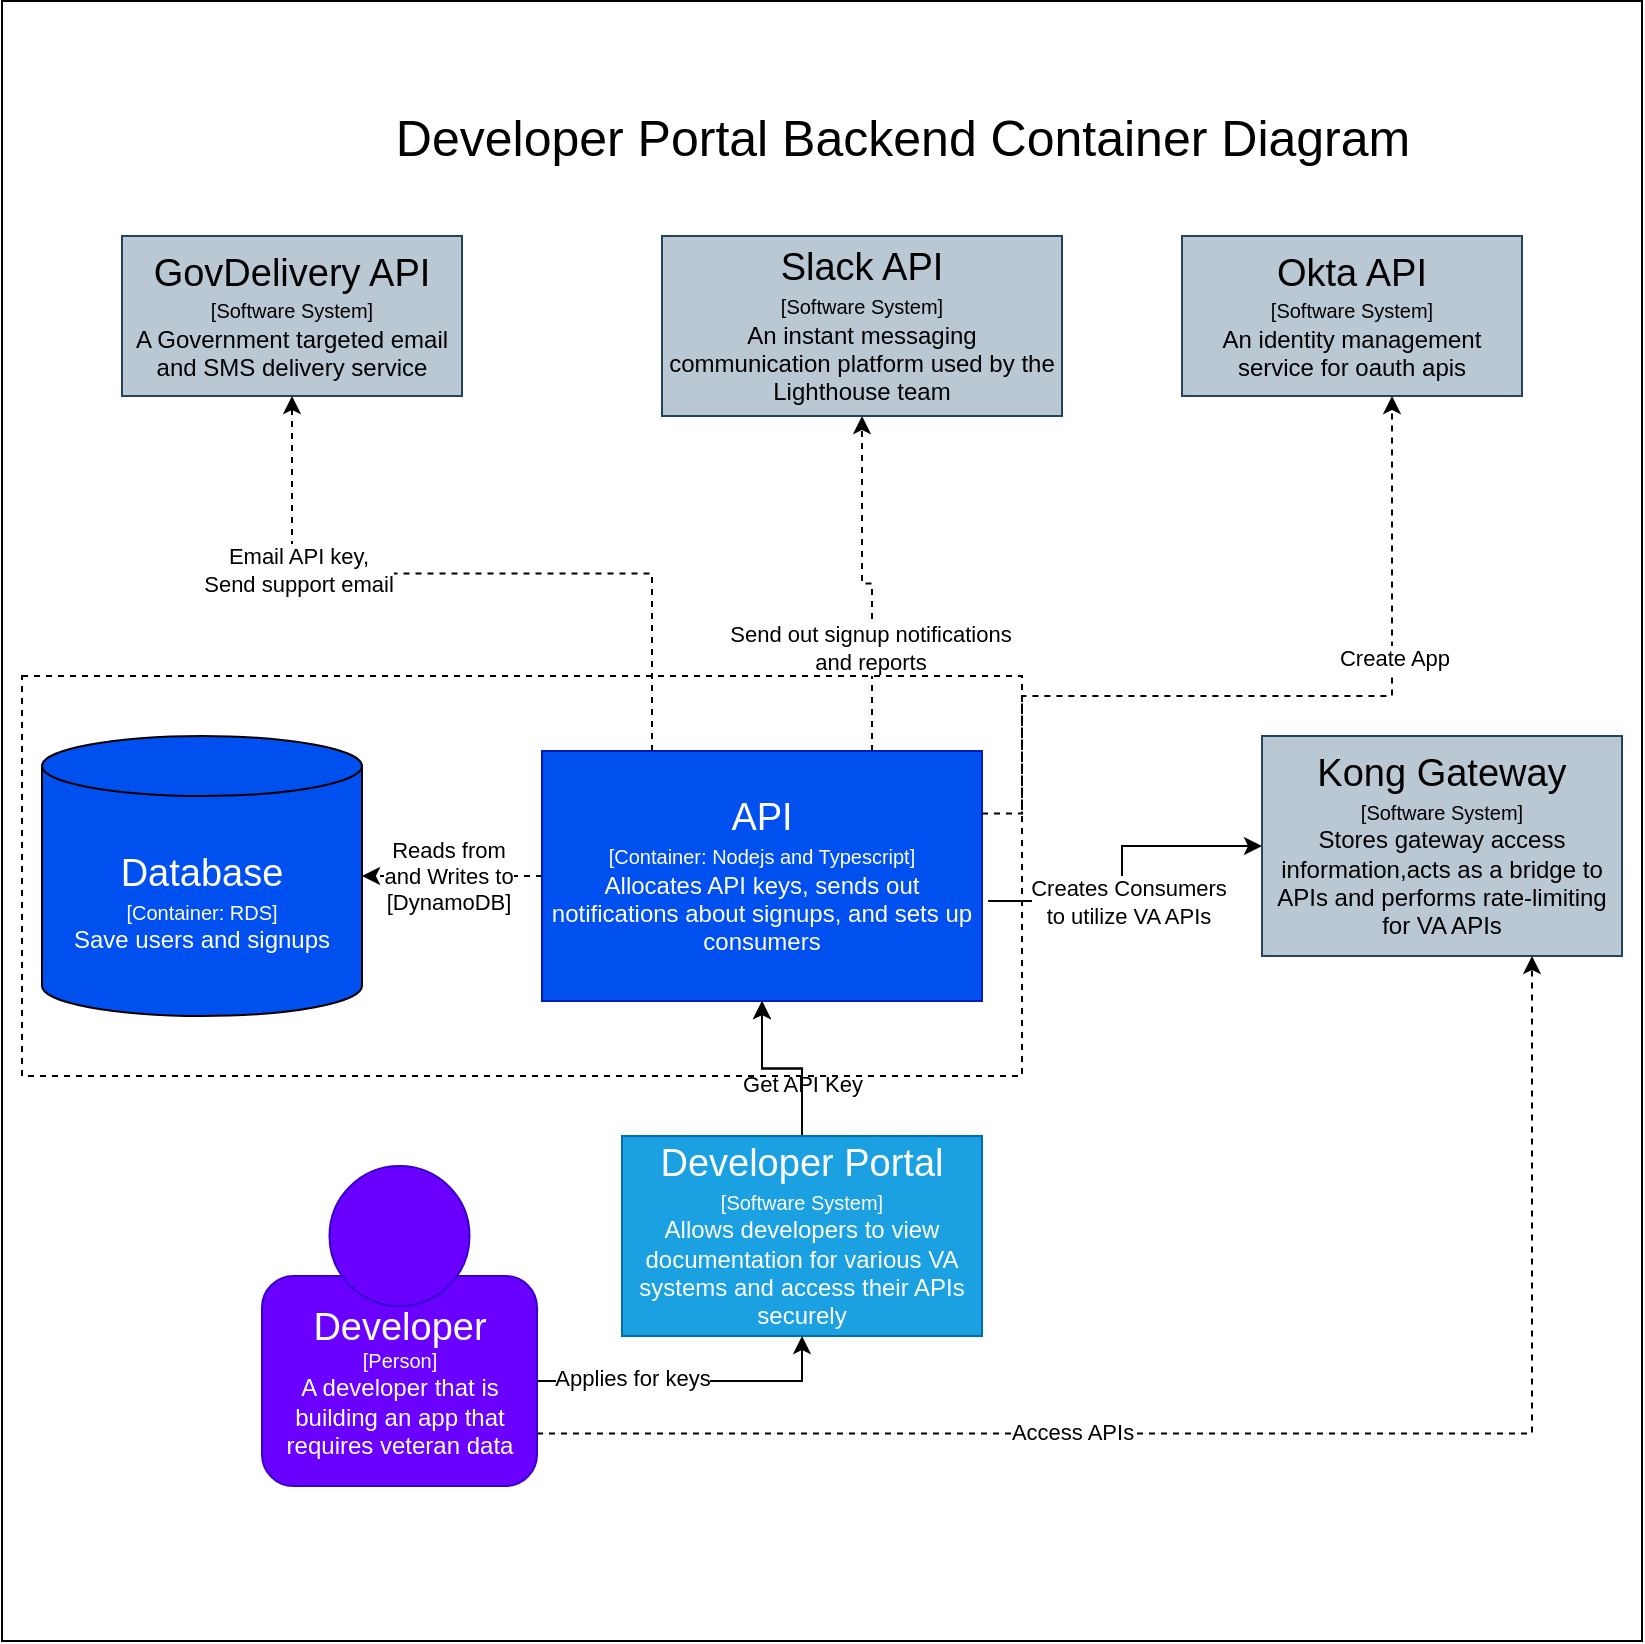 <mxfile version="13.10.4" type="device"><diagram id="8udJMpQvNPrnc515cWFx" name="Page-1"><mxGraphModel dx="1422" dy="1863" grid="1" gridSize="10" guides="1" tooltips="1" connect="1" arrows="1" fold="1" page="1" pageScale="1" pageWidth="850" pageHeight="1100" math="0" shadow="0"><root><mxCell id="0"/><mxCell id="1" parent="0"/><mxCell id="GEdLivRStDG1_O3BWtyc-14" value="" style="whiteSpace=wrap;html=1;aspect=fixed;" parent="1" vertex="1"><mxGeometry x="30" y="-27.5" width="820" height="820" as="geometry"/></mxCell><mxCell id="GEdLivRStDG1_O3BWtyc-5" style="edgeStyle=orthogonalEdgeStyle;rounded=0;orthogonalLoop=1;jettySize=auto;html=1;exitX=1;exitY=0.25;exitDx=0;exitDy=0;dashed=1;" parent="1" source="KujUfna5LNVdsdRSBIIh-1" target="GEdLivRStDG1_O3BWtyc-3" edge="1"><mxGeometry relative="1" as="geometry"><Array as="points"><mxPoint x="540" y="320"/><mxPoint x="725" y="320"/></Array></mxGeometry></mxCell><mxCell id="GEdLivRStDG1_O3BWtyc-6" value="Create App" style="edgeLabel;html=1;align=center;verticalAlign=middle;resizable=0;points=[];" parent="GEdLivRStDG1_O3BWtyc-5" vertex="1" connectable="0"><mxGeometry x="0.37" y="-1" relative="1" as="geometry"><mxPoint as="offset"/></mxGeometry></mxCell><mxCell id="GEdLivRStDG1_O3BWtyc-9" style="edgeStyle=orthogonalEdgeStyle;rounded=0;orthogonalLoop=1;jettySize=auto;html=1;exitX=0.75;exitY=0;exitDx=0;exitDy=0;dashed=1;" parent="1" source="KujUfna5LNVdsdRSBIIh-1" target="KujUfna5LNVdsdRSBIIh-7" edge="1"><mxGeometry relative="1" as="geometry"/></mxCell><mxCell id="GEdLivRStDG1_O3BWtyc-10" value="&lt;div&gt;Send out signup notifications&lt;/div&gt;&lt;div&gt;and reports&lt;br&gt;&lt;/div&gt;" style="edgeLabel;html=1;align=center;verticalAlign=middle;resizable=0;points=[];" parent="GEdLivRStDG1_O3BWtyc-9" vertex="1" connectable="0"><mxGeometry x="-0.395" y="1" relative="1" as="geometry"><mxPoint as="offset"/></mxGeometry></mxCell><mxCell id="GEdLivRStDG1_O3BWtyc-11" style="edgeStyle=orthogonalEdgeStyle;rounded=0;orthogonalLoop=1;jettySize=auto;html=1;exitX=0.25;exitY=0;exitDx=0;exitDy=0;dashed=1;" parent="1" source="KujUfna5LNVdsdRSBIIh-1" target="KujUfna5LNVdsdRSBIIh-5" edge="1"><mxGeometry relative="1" as="geometry"/></mxCell><mxCell id="GEdLivRStDG1_O3BWtyc-12" value="Email API key,&lt;br&gt;Send support email" style="edgeLabel;html=1;align=center;verticalAlign=middle;resizable=0;points=[];" parent="GEdLivRStDG1_O3BWtyc-11" vertex="1" connectable="0"><mxGeometry x="0.489" y="-2" relative="1" as="geometry"><mxPoint as="offset"/></mxGeometry></mxCell><mxCell id="KujUfna5LNVdsdRSBIIh-21" style="edgeStyle=orthogonalEdgeStyle;rounded=0;orthogonalLoop=1;jettySize=auto;html=1;exitX=0.5;exitY=0;exitDx=0;exitDy=0;entryX=0.5;entryY=1;entryDx=0;entryDy=0;" parent="1" source="KujUfna5LNVdsdRSBIIh-3" target="KujUfna5LNVdsdRSBIIh-1" edge="1"><mxGeometry relative="1" as="geometry"/></mxCell><mxCell id="KujUfna5LNVdsdRSBIIh-22" value="Get API Key" style="edgeLabel;html=1;align=center;verticalAlign=middle;resizable=0;points=[];" parent="KujUfna5LNVdsdRSBIIh-21" vertex="1" connectable="0"><mxGeometry x="-0.229" y="-1" relative="1" as="geometry"><mxPoint x="-1" y="7" as="offset"/></mxGeometry></mxCell><mxCell id="Sy04kVo2Ue-3B3EthdO--4" style="edgeStyle=orthogonalEdgeStyle;rounded=0;orthogonalLoop=1;jettySize=auto;html=1;exitX=1.014;exitY=0.6;exitDx=0;exitDy=0;exitPerimeter=0;" parent="1" source="KujUfna5LNVdsdRSBIIh-1" target="Sy04kVo2Ue-3B3EthdO--1" edge="1"><mxGeometry relative="1" as="geometry"/></mxCell><mxCell id="Sy04kVo2Ue-3B3EthdO--5" value="&lt;div&gt;Creates Consumers&lt;/div&gt;&lt;div&gt;to utilize VA APIs&lt;/div&gt;" style="edgeLabel;html=1;align=center;verticalAlign=middle;resizable=0;points=[];" parent="Sy04kVo2Ue-3B3EthdO--4" vertex="1" connectable="0"><mxGeometry x="-0.453" relative="1" as="geometry"><mxPoint x="24.92" as="offset"/></mxGeometry></mxCell><mxCell id="GEdLivRStDG1_O3BWtyc-4" value="" style="edgeStyle=orthogonalEdgeStyle;rounded=0;orthogonalLoop=1;jettySize=auto;html=1;" parent="1" source="KujUfna5LNVdsdRSBIIh-3" target="KujUfna5LNVdsdRSBIIh-1" edge="1"><mxGeometry relative="1" as="geometry"/></mxCell><mxCell id="KujUfna5LNVdsdRSBIIh-3" value="&lt;div&gt;&lt;font style=&quot;font-size: 19px&quot;&gt;Developer Portal&lt;br&gt;&lt;/font&gt;&lt;/div&gt;&lt;div&gt;&lt;font style=&quot;font-size: 10px&quot;&gt;[Software System]&lt;/font&gt;&lt;/div&gt;&lt;div&gt;Allows developers to view documentation for various VA systems and access their APIs securely&lt;br&gt;&lt;/div&gt;" style="rounded=0;whiteSpace=wrap;html=1;fillColor=#1ba1e2;strokeColor=#006EAF;fontColor=#ffffff;" parent="1" vertex="1"><mxGeometry x="340" y="540" width="180" height="100" as="geometry"/></mxCell><mxCell id="KujUfna5LNVdsdRSBIIh-5" value="&lt;div&gt;&lt;font style=&quot;font-size: 19px&quot;&gt;GovDelivery API&lt;/font&gt;&lt;/div&gt;&lt;div&gt;&lt;font style=&quot;font-size: 10px&quot;&gt;[Software System]&lt;/font&gt;&lt;/div&gt;A Government targeted email and SMS delivery service" style="rounded=0;whiteSpace=wrap;html=1;fillColor=#bac8d3;strokeColor=#23445d;" parent="1" vertex="1"><mxGeometry x="90" y="90" width="170" height="80" as="geometry"/></mxCell><mxCell id="KujUfna5LNVdsdRSBIIh-7" value="&lt;div&gt;&lt;font style=&quot;font-size: 19px&quot;&gt;Slack API&lt;/font&gt;&lt;/div&gt;&lt;div&gt;&lt;font style=&quot;font-size: 10px&quot;&gt;[Software System]&lt;/font&gt;&lt;/div&gt;&lt;font style=&quot;font-size: 12px&quot;&gt;An instant messaging communication platform used by the Lighthouse team&lt;br&gt;&lt;/font&gt;" style="rounded=0;whiteSpace=wrap;html=1;fillColor=#bac8d3;strokeColor=#23445d;" parent="1" vertex="1"><mxGeometry x="360" y="90" width="200" height="90" as="geometry"/></mxCell><mxCell id="KujUfna5LNVdsdRSBIIh-26" style="edgeStyle=orthogonalEdgeStyle;rounded=0;orthogonalLoop=1;jettySize=auto;html=1;exitX=1;exitY=0.5;exitDx=0;exitDy=0;entryX=0.5;entryY=1;entryDx=0;entryDy=0;" parent="1" source="KujUfna5LNVdsdRSBIIh-24" target="KujUfna5LNVdsdRSBIIh-3" edge="1"><mxGeometry relative="1" as="geometry"/></mxCell><mxCell id="KujUfna5LNVdsdRSBIIh-27" value="&lt;div&gt;Applies for keys&lt;/div&gt;" style="edgeLabel;html=1;align=center;verticalAlign=middle;resizable=0;points=[];" parent="KujUfna5LNVdsdRSBIIh-26" vertex="1" connectable="0"><mxGeometry x="-0.392" y="2" relative="1" as="geometry"><mxPoint as="offset"/></mxGeometry></mxCell><mxCell id="Sy04kVo2Ue-3B3EthdO--6" style="edgeStyle=orthogonalEdgeStyle;rounded=0;orthogonalLoop=1;jettySize=auto;html=1;exitX=1;exitY=0.75;exitDx=0;exitDy=0;entryX=0.75;entryY=1;entryDx=0;entryDy=0;dashed=1;" parent="1" source="KujUfna5LNVdsdRSBIIh-24" target="Sy04kVo2Ue-3B3EthdO--1" edge="1"><mxGeometry relative="1" as="geometry"/></mxCell><mxCell id="Sy04kVo2Ue-3B3EthdO--7" value="Access APIs" style="edgeLabel;html=1;align=center;verticalAlign=middle;resizable=0;points=[];" parent="Sy04kVo2Ue-3B3EthdO--6" vertex="1" connectable="0"><mxGeometry x="-0.273" y="1" relative="1" as="geometry"><mxPoint as="offset"/></mxGeometry></mxCell><mxCell id="KujUfna5LNVdsdRSBIIh-24" value="&lt;div&gt;&lt;font style=&quot;font-size: 19px&quot;&gt;Developer&lt;/font&gt;&lt;/div&gt;&lt;div style=&quot;font-size: 10px&quot;&gt;&lt;font style=&quot;font-size: 10px&quot;&gt;[Person]&lt;br&gt;&lt;/font&gt;&lt;/div&gt;&lt;div&gt;&lt;font style=&quot;font-size: 12px&quot;&gt;A developer that is building an app that requires veteran data&lt;br&gt;&lt;/font&gt;&lt;/div&gt;" style="rounded=1;whiteSpace=wrap;html=1;fillColor=#6a00ff;strokeColor=#3700CC;fontColor=#ffffff;" parent="1" vertex="1"><mxGeometry x="160" y="610" width="137.5" height="105" as="geometry"/></mxCell><mxCell id="KujUfna5LNVdsdRSBIIh-23" value="" style="ellipse;whiteSpace=wrap;html=1;fillColor=#6a00ff;strokeColor=#3700CC;fontColor=#ffffff;" parent="1" vertex="1"><mxGeometry x="193.75" y="555" width="70" height="70" as="geometry"/></mxCell><mxCell id="KujUfna5LNVdsdRSBIIh-25" value="&lt;font style=&quot;font-size: 25px&quot;&gt;Developer Portal Backend Container Diagram&lt;/font&gt;" style="text;html=1;align=center;verticalAlign=middle;resizable=0;points=[];autosize=1;" parent="1" vertex="1"><mxGeometry x="220" y="30" width="520" height="20" as="geometry"/></mxCell><mxCell id="Sy04kVo2Ue-3B3EthdO--1" value="&lt;div&gt;&lt;font style=&quot;font-size: 19px&quot;&gt;Kong Gateway&lt;/font&gt;&lt;/div&gt;&lt;div&gt;&lt;font style=&quot;font-size: 10px&quot;&gt;[Software System]&lt;/font&gt;&lt;/div&gt;&lt;div&gt;&lt;font style=&quot;font-size: 10px&quot;&gt;&lt;font style=&quot;font-size: 12px&quot;&gt;Stores gateway access information,&lt;/font&gt;&lt;/font&gt;&lt;font style=&quot;font-size: 10px&quot;&gt;&lt;font style=&quot;font-size: 12px&quot;&gt;&lt;font style=&quot;font-size: 10px&quot;&gt;&lt;font style=&quot;font-size: 12px&quot;&gt;acts as a bridge to APIs and&lt;/font&gt;&lt;/font&gt; performs rate-limiting for VA APIs&lt;/font&gt;&lt;/font&gt;&lt;font style=&quot;font-size: 10px&quot;&gt;&lt;br&gt;&lt;/font&gt;&lt;/div&gt;" style="rounded=0;whiteSpace=wrap;html=1;fillColor=#bac8d3;strokeColor=#23445d;perimeterSpacing=0;" parent="1" vertex="1"><mxGeometry x="660" y="340" width="180" height="110" as="geometry"/></mxCell><mxCell id="GEdLivRStDG1_O3BWtyc-3" value="&lt;div&gt;&lt;font style=&quot;font-size: 19px&quot;&gt;Okta API&lt;/font&gt;&lt;/div&gt;&lt;div&gt;&lt;font style=&quot;font-size: 10px&quot;&gt;[Software System]&lt;/font&gt;&lt;/div&gt;An identity management service for oauth apis" style="rounded=0;whiteSpace=wrap;html=1;fillColor=#bac8d3;strokeColor=#23445d;" parent="1" vertex="1"><mxGeometry x="620" y="90" width="170" height="80" as="geometry"/></mxCell><mxCell id="GEdLivRStDG1_O3BWtyc-7" value="" style="endArrow=none;dashed=1;html=1;" parent="1" edge="1"><mxGeometry width="50" height="50" relative="1" as="geometry"><mxPoint x="400" y="410" as="sourcePoint"/><mxPoint x="450" y="360" as="targetPoint"/></mxGeometry></mxCell><mxCell id="GEdLivRStDG1_O3BWtyc-8" value="" style="endArrow=none;dashed=1;html=1;" parent="1" edge="1"><mxGeometry width="50" height="50" relative="1" as="geometry"><mxPoint x="400" y="410" as="sourcePoint"/><mxPoint x="450" y="360" as="targetPoint"/></mxGeometry></mxCell><mxCell id="GEdLivRStDG1_O3BWtyc-15" value="" style="rounded=0;whiteSpace=wrap;html=1;dashed=1;fillColor=none;" parent="1" vertex="1"><mxGeometry x="40" y="310" width="500" height="200" as="geometry"/></mxCell><mxCell id="GEdLivRStDG1_O3BWtyc-17" style="edgeStyle=orthogonalEdgeStyle;rounded=0;orthogonalLoop=1;jettySize=auto;html=1;exitX=0;exitY=0.5;exitDx=0;exitDy=0;dashed=1;" parent="1" source="KujUfna5LNVdsdRSBIIh-1" target="8ykyiUScVqvBkowRaqKd-2" edge="1"><mxGeometry relative="1" as="geometry"><mxPoint x="210" y="410" as="targetPoint"/></mxGeometry></mxCell><mxCell id="GEdLivRStDG1_O3BWtyc-18" value="&lt;div&gt;Reads from&lt;/div&gt;&lt;div&gt;and Writes to&lt;/div&gt;&lt;div&gt;[DynamoDB]&lt;br&gt;&lt;/div&gt;" style="edgeLabel;html=1;align=center;verticalAlign=middle;resizable=0;points=[];" parent="GEdLivRStDG1_O3BWtyc-17" vertex="1" connectable="0"><mxGeometry x="0.691" relative="1" as="geometry"><mxPoint x="29.11" as="offset"/></mxGeometry></mxCell><mxCell id="KujUfna5LNVdsdRSBIIh-1" value="&lt;div&gt;&lt;font style=&quot;font-size: 19px&quot;&gt;API&lt;br&gt;&lt;/font&gt;&lt;/div&gt;&lt;div&gt;&lt;font style=&quot;font-size: 10px&quot;&gt;[Container: Nodejs and Typescript]&lt;br&gt;&lt;/font&gt;&lt;/div&gt;&lt;div&gt;Allocates API keys, sends out notifications about signups, and sets up consumers&lt;font style=&quot;font-size: 10px&quot;&gt;&lt;br&gt;&lt;/font&gt;&lt;/div&gt;" style="rounded=0;whiteSpace=wrap;html=1;fillColor=#0050ef;strokeColor=#001DBC;fontColor=#ffffff;" parent="1" vertex="1"><mxGeometry x="300" y="347.5" width="220" height="125" as="geometry"/></mxCell><mxCell id="8ykyiUScVqvBkowRaqKd-2" value="&lt;div&gt;&lt;font style=&quot;font-size: 19px&quot; color=&quot;#FFFFFF&quot;&gt;Database&lt;br&gt;&lt;/font&gt;&lt;/div&gt;&lt;div&gt;&lt;font style=&quot;font-size: 10px&quot; color=&quot;#FFFFFF&quot;&gt;[Container: RDS]&lt;/font&gt;&lt;/div&gt;&lt;div&gt;&lt;font color=&quot;#FFFFFF&quot;&gt;Save users and signups&lt;font style=&quot;font-size: 10px&quot;&gt;&lt;br&gt;&lt;/font&gt;&lt;/font&gt;&lt;/div&gt;" style="shape=cylinder3;whiteSpace=wrap;html=1;boundedLbl=1;backgroundOutline=1;size=15;fillColor=#0050EF;" vertex="1" parent="1"><mxGeometry x="50" y="340" width="160" height="140" as="geometry"/></mxCell></root></mxGraphModel></diagram></mxfile>